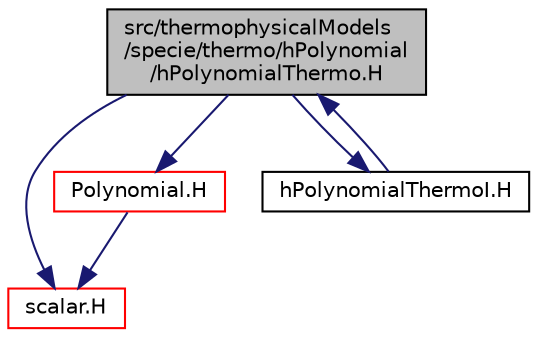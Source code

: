 digraph "src/thermophysicalModels/specie/thermo/hPolynomial/hPolynomialThermo.H"
{
  bgcolor="transparent";
  edge [fontname="Helvetica",fontsize="10",labelfontname="Helvetica",labelfontsize="10"];
  node [fontname="Helvetica",fontsize="10",shape=record];
  Node1 [label="src/thermophysicalModels\l/specie/thermo/hPolynomial\l/hPolynomialThermo.H",height=0.2,width=0.4,color="black", fillcolor="grey75", style="filled", fontcolor="black"];
  Node1 -> Node2 [color="midnightblue",fontsize="10",style="solid",fontname="Helvetica"];
  Node2 [label="scalar.H",height=0.2,width=0.4,color="red",URL="$a09289.html"];
  Node1 -> Node3 [color="midnightblue",fontsize="10",style="solid",fontname="Helvetica"];
  Node3 [label="Polynomial.H",height=0.2,width=0.4,color="red",URL="$a09191.html"];
  Node3 -> Node2 [color="midnightblue",fontsize="10",style="solid",fontname="Helvetica"];
  Node1 -> Node4 [color="midnightblue",fontsize="10",style="solid",fontname="Helvetica"];
  Node4 [label="hPolynomialThermoI.H",height=0.2,width=0.4,color="black",URL="$a10521.html"];
  Node4 -> Node1 [color="midnightblue",fontsize="10",style="solid",fontname="Helvetica"];
}
